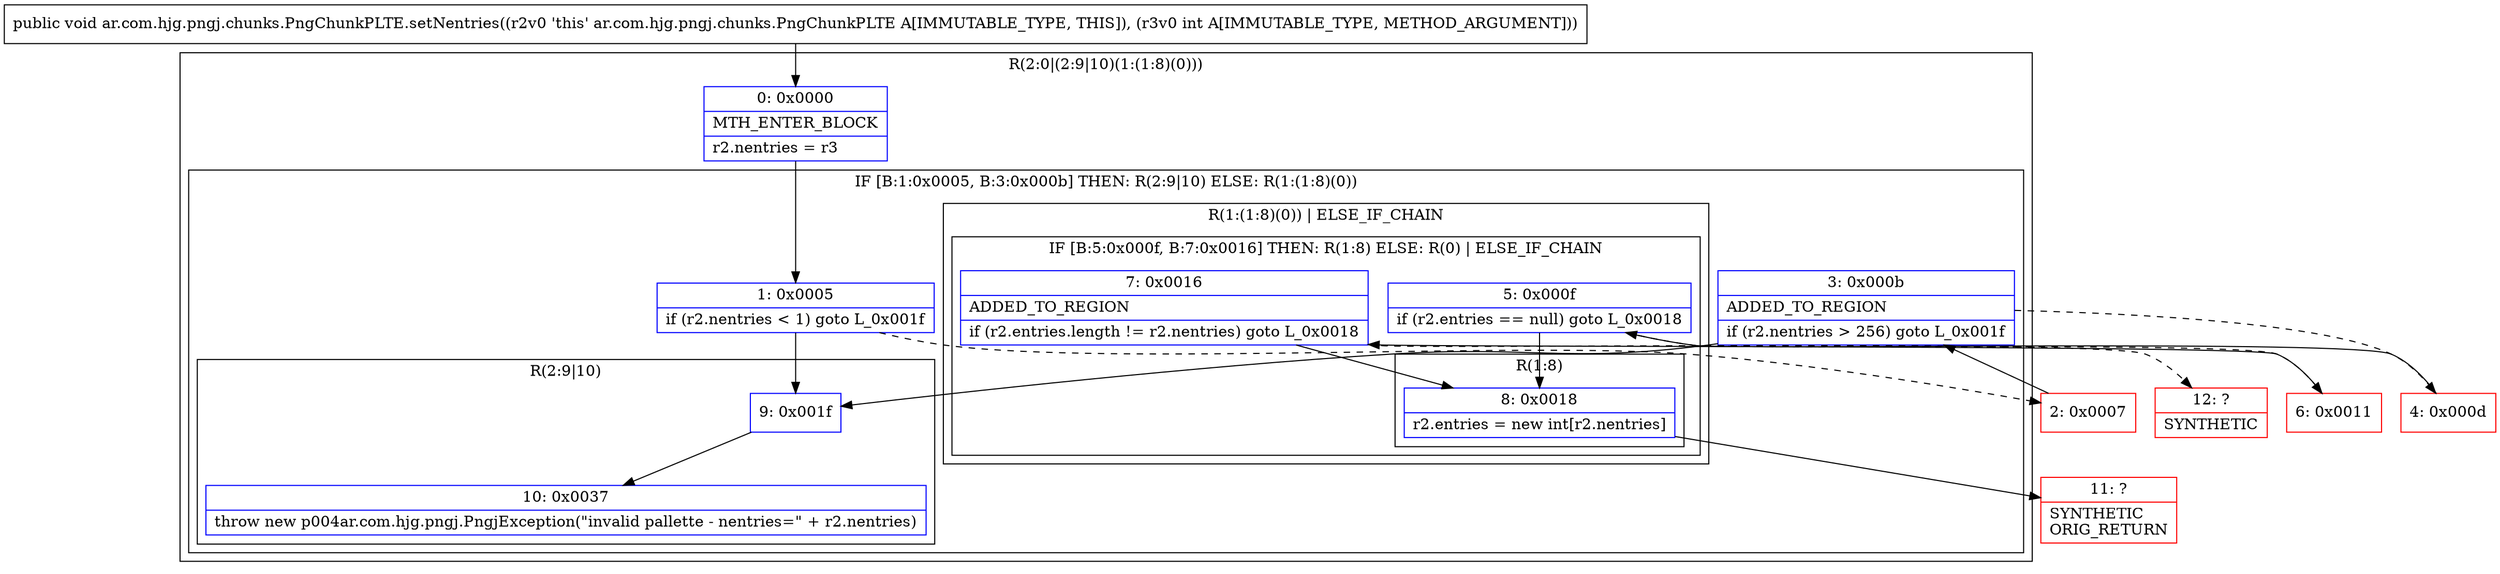 digraph "CFG forar.com.hjg.pngj.chunks.PngChunkPLTE.setNentries(I)V" {
subgraph cluster_Region_221159256 {
label = "R(2:0|(2:9|10)(1:(1:8)(0)))";
node [shape=record,color=blue];
Node_0 [shape=record,label="{0\:\ 0x0000|MTH_ENTER_BLOCK\l|r2.nentries = r3\l}"];
subgraph cluster_IfRegion_1424886865 {
label = "IF [B:1:0x0005, B:3:0x000b] THEN: R(2:9|10) ELSE: R(1:(1:8)(0))";
node [shape=record,color=blue];
Node_1 [shape=record,label="{1\:\ 0x0005|if (r2.nentries \< 1) goto L_0x001f\l}"];
Node_3 [shape=record,label="{3\:\ 0x000b|ADDED_TO_REGION\l|if (r2.nentries \> 256) goto L_0x001f\l}"];
subgraph cluster_Region_1562169546 {
label = "R(2:9|10)";
node [shape=record,color=blue];
Node_9 [shape=record,label="{9\:\ 0x001f}"];
Node_10 [shape=record,label="{10\:\ 0x0037|throw new p004ar.com.hjg.pngj.PngjException(\"invalid pallette \- nentries=\" + r2.nentries)\l}"];
}
subgraph cluster_Region_326605028 {
label = "R(1:(1:8)(0)) | ELSE_IF_CHAIN\l";
node [shape=record,color=blue];
subgraph cluster_IfRegion_1792672141 {
label = "IF [B:5:0x000f, B:7:0x0016] THEN: R(1:8) ELSE: R(0) | ELSE_IF_CHAIN\l";
node [shape=record,color=blue];
Node_5 [shape=record,label="{5\:\ 0x000f|if (r2.entries == null) goto L_0x0018\l}"];
Node_7 [shape=record,label="{7\:\ 0x0016|ADDED_TO_REGION\l|if (r2.entries.length != r2.nentries) goto L_0x0018\l}"];
subgraph cluster_Region_1316099075 {
label = "R(1:8)";
node [shape=record,color=blue];
Node_8 [shape=record,label="{8\:\ 0x0018|r2.entries = new int[r2.nentries]\l}"];
}
subgraph cluster_Region_1976768391 {
label = "R(0)";
node [shape=record,color=blue];
}
}
}
}
}
Node_2 [shape=record,color=red,label="{2\:\ 0x0007}"];
Node_4 [shape=record,color=red,label="{4\:\ 0x000d}"];
Node_6 [shape=record,color=red,label="{6\:\ 0x0011}"];
Node_11 [shape=record,color=red,label="{11\:\ ?|SYNTHETIC\lORIG_RETURN\l}"];
Node_12 [shape=record,color=red,label="{12\:\ ?|SYNTHETIC\l}"];
MethodNode[shape=record,label="{public void ar.com.hjg.pngj.chunks.PngChunkPLTE.setNentries((r2v0 'this' ar.com.hjg.pngj.chunks.PngChunkPLTE A[IMMUTABLE_TYPE, THIS]), (r3v0 int A[IMMUTABLE_TYPE, METHOD_ARGUMENT])) }"];
MethodNode -> Node_0;
Node_0 -> Node_1;
Node_1 -> Node_2[style=dashed];
Node_1 -> Node_9;
Node_3 -> Node_4[style=dashed];
Node_3 -> Node_9;
Node_9 -> Node_10;
Node_5 -> Node_6[style=dashed];
Node_5 -> Node_8;
Node_7 -> Node_8;
Node_7 -> Node_12[style=dashed];
Node_8 -> Node_11;
Node_2 -> Node_3;
Node_4 -> Node_5;
Node_6 -> Node_7;
}


